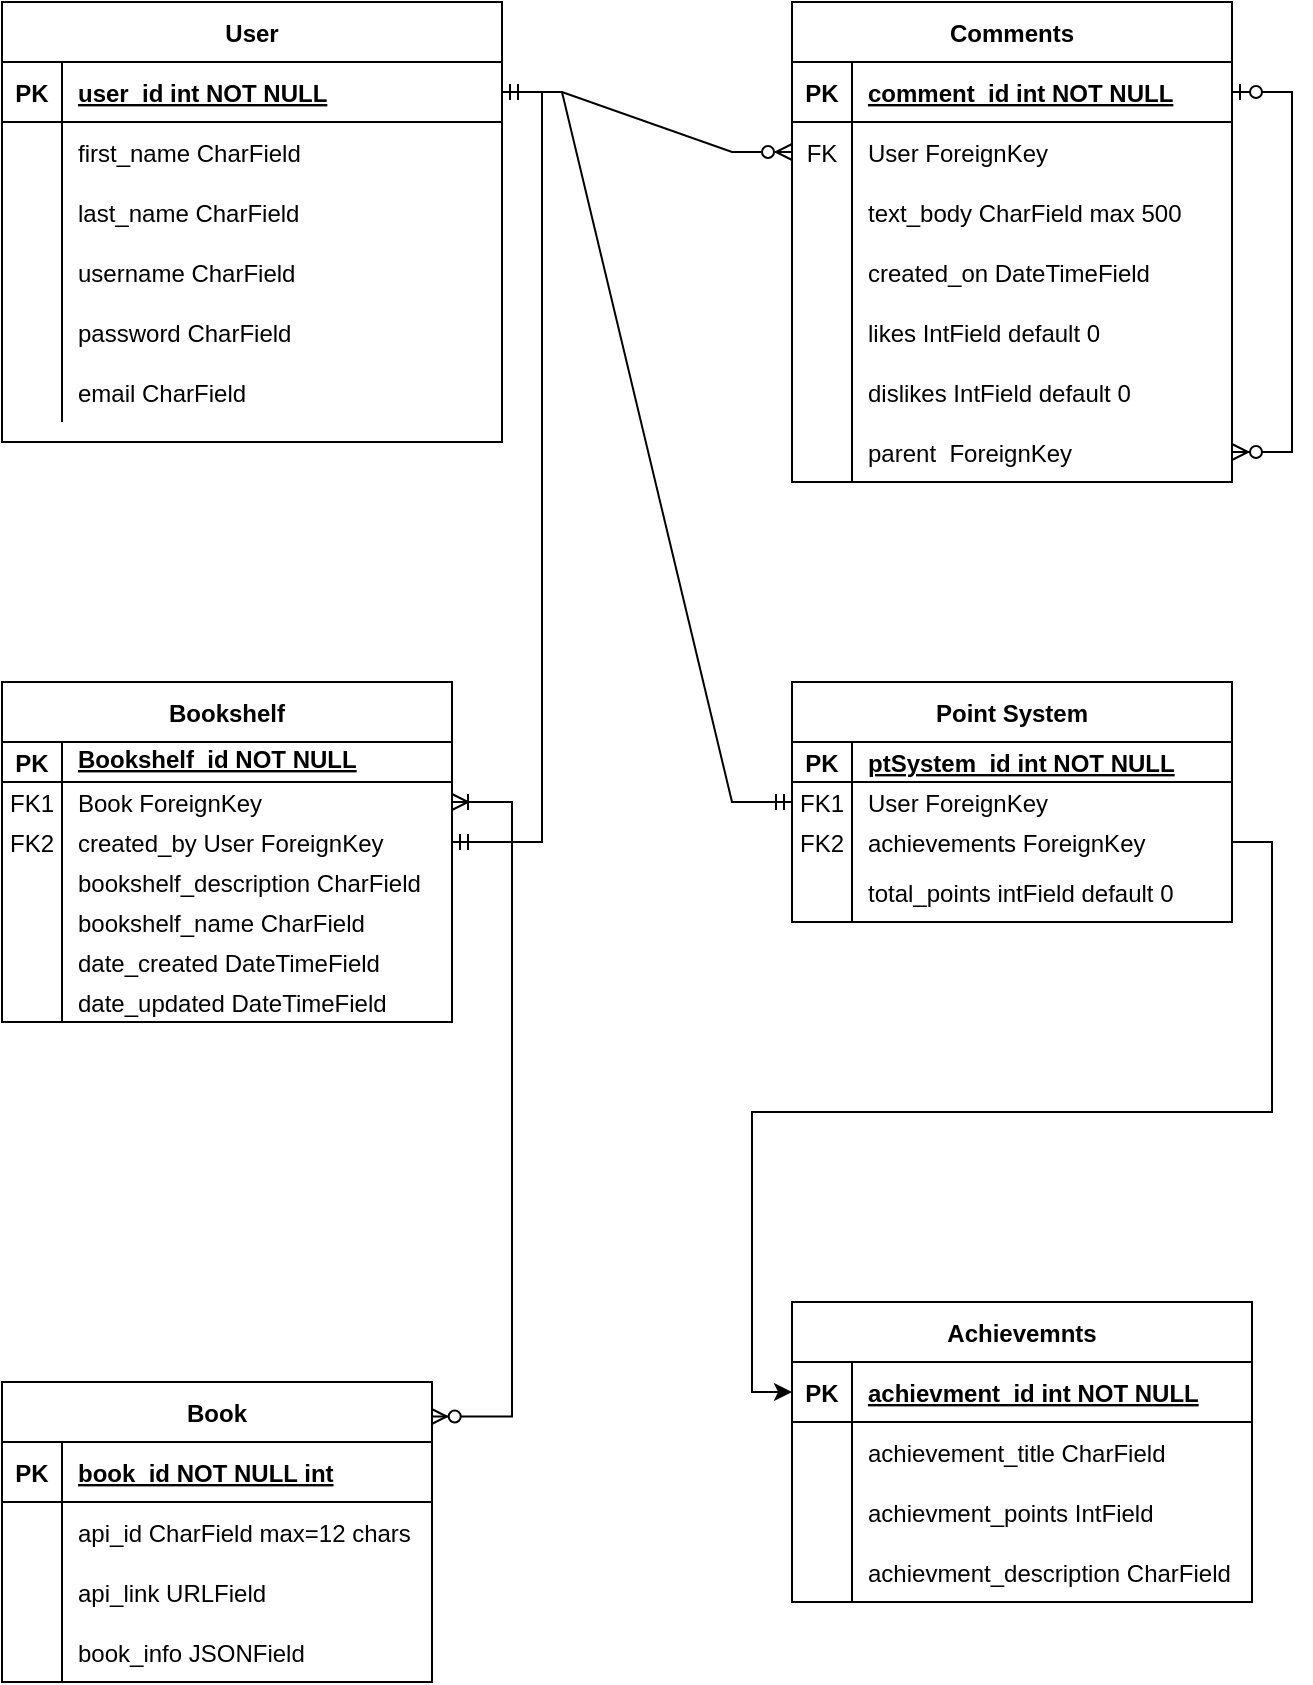 <mxfile version="20.7.4" type="device"><diagram id="R2lEEEUBdFMjLlhIrx00" name="Page-1"><mxGraphModel dx="1714" dy="556" grid="1" gridSize="10" guides="1" tooltips="1" connect="1" arrows="1" fold="1" page="1" pageScale="1" pageWidth="850" pageHeight="1100" math="0" shadow="0" extFonts="Permanent Marker^https://fonts.googleapis.com/css?family=Permanent+Marker"><root><mxCell id="0"/><mxCell id="1" parent="0"/><mxCell id="C-vyLk0tnHw3VtMMgP7b-23" value="User" style="shape=table;startSize=30;container=1;collapsible=1;childLayout=tableLayout;fixedRows=1;rowLines=0;fontStyle=1;align=center;resizeLast=1;" parent="1" vertex="1"><mxGeometry x="-805" y="90" width="250" height="220" as="geometry"/></mxCell><mxCell id="C-vyLk0tnHw3VtMMgP7b-24" value="" style="shape=partialRectangle;collapsible=0;dropTarget=0;pointerEvents=0;fillColor=none;points=[[0,0.5],[1,0.5]];portConstraint=eastwest;top=0;left=0;right=0;bottom=1;" parent="C-vyLk0tnHw3VtMMgP7b-23" vertex="1"><mxGeometry y="30" width="250" height="30" as="geometry"/></mxCell><mxCell id="C-vyLk0tnHw3VtMMgP7b-25" value="PK" style="shape=partialRectangle;overflow=hidden;connectable=0;fillColor=none;top=0;left=0;bottom=0;right=0;fontStyle=1;" parent="C-vyLk0tnHw3VtMMgP7b-24" vertex="1"><mxGeometry width="30" height="30" as="geometry"><mxRectangle width="30" height="30" as="alternateBounds"/></mxGeometry></mxCell><mxCell id="C-vyLk0tnHw3VtMMgP7b-26" value="user_id int NOT NULL " style="shape=partialRectangle;overflow=hidden;connectable=0;fillColor=none;top=0;left=0;bottom=0;right=0;align=left;spacingLeft=6;fontStyle=5;" parent="C-vyLk0tnHw3VtMMgP7b-24" vertex="1"><mxGeometry x="30" width="220" height="30" as="geometry"><mxRectangle width="220" height="30" as="alternateBounds"/></mxGeometry></mxCell><mxCell id="C-vyLk0tnHw3VtMMgP7b-27" value="" style="shape=partialRectangle;collapsible=0;dropTarget=0;pointerEvents=0;fillColor=none;points=[[0,0.5],[1,0.5]];portConstraint=eastwest;top=0;left=0;right=0;bottom=0;" parent="C-vyLk0tnHw3VtMMgP7b-23" vertex="1"><mxGeometry y="60" width="250" height="30" as="geometry"/></mxCell><mxCell id="C-vyLk0tnHw3VtMMgP7b-28" value="" style="shape=partialRectangle;overflow=hidden;connectable=0;fillColor=none;top=0;left=0;bottom=0;right=0;" parent="C-vyLk0tnHw3VtMMgP7b-27" vertex="1"><mxGeometry width="30" height="30" as="geometry"><mxRectangle width="30" height="30" as="alternateBounds"/></mxGeometry></mxCell><mxCell id="C-vyLk0tnHw3VtMMgP7b-29" value="first_name CharField" style="shape=partialRectangle;overflow=hidden;connectable=0;fillColor=none;top=0;left=0;bottom=0;right=0;align=left;spacingLeft=6;" parent="C-vyLk0tnHw3VtMMgP7b-27" vertex="1"><mxGeometry x="30" width="220" height="30" as="geometry"><mxRectangle width="220" height="30" as="alternateBounds"/></mxGeometry></mxCell><mxCell id="jmlw0fSqUx9e4_vPwjEw-1" value="" style="shape=partialRectangle;collapsible=0;dropTarget=0;pointerEvents=0;fillColor=none;points=[[0,0.5],[1,0.5]];portConstraint=eastwest;top=0;left=0;right=0;bottom=0;" parent="C-vyLk0tnHw3VtMMgP7b-23" vertex="1"><mxGeometry y="90" width="250" height="30" as="geometry"/></mxCell><mxCell id="jmlw0fSqUx9e4_vPwjEw-2" value="" style="shape=partialRectangle;overflow=hidden;connectable=0;fillColor=none;top=0;left=0;bottom=0;right=0;" parent="jmlw0fSqUx9e4_vPwjEw-1" vertex="1"><mxGeometry width="30" height="30" as="geometry"><mxRectangle width="30" height="30" as="alternateBounds"/></mxGeometry></mxCell><mxCell id="jmlw0fSqUx9e4_vPwjEw-3" value="last_name CharField" style="shape=partialRectangle;overflow=hidden;connectable=0;fillColor=none;top=0;left=0;bottom=0;right=0;align=left;spacingLeft=6;" parent="jmlw0fSqUx9e4_vPwjEw-1" vertex="1"><mxGeometry x="30" width="220" height="30" as="geometry"><mxRectangle width="220" height="30" as="alternateBounds"/></mxGeometry></mxCell><mxCell id="jmlw0fSqUx9e4_vPwjEw-4" value="" style="shape=partialRectangle;collapsible=0;dropTarget=0;pointerEvents=0;fillColor=none;points=[[0,0.5],[1,0.5]];portConstraint=eastwest;top=0;left=0;right=0;bottom=0;" parent="C-vyLk0tnHw3VtMMgP7b-23" vertex="1"><mxGeometry y="120" width="250" height="30" as="geometry"/></mxCell><mxCell id="jmlw0fSqUx9e4_vPwjEw-5" value="" style="shape=partialRectangle;overflow=hidden;connectable=0;fillColor=none;top=0;left=0;bottom=0;right=0;" parent="jmlw0fSqUx9e4_vPwjEw-4" vertex="1"><mxGeometry width="30" height="30" as="geometry"><mxRectangle width="30" height="30" as="alternateBounds"/></mxGeometry></mxCell><mxCell id="jmlw0fSqUx9e4_vPwjEw-6" value="username CharField" style="shape=partialRectangle;overflow=hidden;connectable=0;fillColor=none;top=0;left=0;bottom=0;right=0;align=left;spacingLeft=6;" parent="jmlw0fSqUx9e4_vPwjEw-4" vertex="1"><mxGeometry x="30" width="220" height="30" as="geometry"><mxRectangle width="220" height="30" as="alternateBounds"/></mxGeometry></mxCell><mxCell id="jmlw0fSqUx9e4_vPwjEw-7" value="" style="shape=partialRectangle;collapsible=0;dropTarget=0;pointerEvents=0;fillColor=none;points=[[0,0.5],[1,0.5]];portConstraint=eastwest;top=0;left=0;right=0;bottom=0;" parent="C-vyLk0tnHw3VtMMgP7b-23" vertex="1"><mxGeometry y="150" width="250" height="30" as="geometry"/></mxCell><mxCell id="jmlw0fSqUx9e4_vPwjEw-8" value="" style="shape=partialRectangle;overflow=hidden;connectable=0;fillColor=none;top=0;left=0;bottom=0;right=0;" parent="jmlw0fSqUx9e4_vPwjEw-7" vertex="1"><mxGeometry width="30" height="30" as="geometry"><mxRectangle width="30" height="30" as="alternateBounds"/></mxGeometry></mxCell><mxCell id="jmlw0fSqUx9e4_vPwjEw-9" value="password CharField" style="shape=partialRectangle;overflow=hidden;connectable=0;fillColor=none;top=0;left=0;bottom=0;right=0;align=left;spacingLeft=6;" parent="jmlw0fSqUx9e4_vPwjEw-7" vertex="1"><mxGeometry x="30" width="220" height="30" as="geometry"><mxRectangle width="220" height="30" as="alternateBounds"/></mxGeometry></mxCell><mxCell id="jmlw0fSqUx9e4_vPwjEw-10" value="" style="shape=partialRectangle;collapsible=0;dropTarget=0;pointerEvents=0;fillColor=none;points=[[0,0.5],[1,0.5]];portConstraint=eastwest;top=0;left=0;right=0;bottom=0;" parent="C-vyLk0tnHw3VtMMgP7b-23" vertex="1"><mxGeometry y="180" width="250" height="30" as="geometry"/></mxCell><mxCell id="jmlw0fSqUx9e4_vPwjEw-11" value="" style="shape=partialRectangle;overflow=hidden;connectable=0;fillColor=none;top=0;left=0;bottom=0;right=0;" parent="jmlw0fSqUx9e4_vPwjEw-10" vertex="1"><mxGeometry width="30" height="30" as="geometry"><mxRectangle width="30" height="30" as="alternateBounds"/></mxGeometry></mxCell><mxCell id="jmlw0fSqUx9e4_vPwjEw-12" value="email CharField" style="shape=partialRectangle;overflow=hidden;connectable=0;fillColor=none;top=0;left=0;bottom=0;right=0;align=left;spacingLeft=6;" parent="jmlw0fSqUx9e4_vPwjEw-10" vertex="1"><mxGeometry x="30" width="220" height="30" as="geometry"><mxRectangle width="220" height="30" as="alternateBounds"/></mxGeometry></mxCell><mxCell id="jmlw0fSqUx9e4_vPwjEw-35" value="Point System" style="shape=table;startSize=30;container=1;collapsible=1;childLayout=tableLayout;fixedRows=1;rowLines=0;fontStyle=1;align=center;resizeLast=1;" parent="1" vertex="1"><mxGeometry x="-410" y="430" width="220" height="120" as="geometry"/></mxCell><mxCell id="jmlw0fSqUx9e4_vPwjEw-36" value="" style="shape=tableRow;horizontal=0;startSize=0;swimlaneHead=0;swimlaneBody=0;fillColor=none;collapsible=0;dropTarget=0;points=[[0,0.5],[1,0.5]];portConstraint=eastwest;top=0;left=0;right=0;bottom=1;" parent="jmlw0fSqUx9e4_vPwjEw-35" vertex="1"><mxGeometry y="30" width="220" height="20" as="geometry"/></mxCell><mxCell id="jmlw0fSqUx9e4_vPwjEw-37" value="PK" style="shape=partialRectangle;connectable=0;fillColor=none;top=0;left=0;bottom=0;right=0;fontStyle=1;overflow=hidden;" parent="jmlw0fSqUx9e4_vPwjEw-36" vertex="1"><mxGeometry width="30" height="20" as="geometry"><mxRectangle width="30" height="20" as="alternateBounds"/></mxGeometry></mxCell><mxCell id="jmlw0fSqUx9e4_vPwjEw-38" value="ptSystem_id int NOT NULL" style="shape=partialRectangle;connectable=0;fillColor=none;top=0;left=0;bottom=0;right=0;align=left;spacingLeft=6;fontStyle=5;overflow=hidden;" parent="jmlw0fSqUx9e4_vPwjEw-36" vertex="1"><mxGeometry x="30" width="190" height="20" as="geometry"><mxRectangle width="190" height="20" as="alternateBounds"/></mxGeometry></mxCell><mxCell id="jmlw0fSqUx9e4_vPwjEw-39" value="" style="shape=tableRow;horizontal=0;startSize=0;swimlaneHead=0;swimlaneBody=0;fillColor=none;collapsible=0;dropTarget=0;points=[[0,0.5],[1,0.5]];portConstraint=eastwest;top=0;left=0;right=0;bottom=0;" parent="jmlw0fSqUx9e4_vPwjEw-35" vertex="1"><mxGeometry y="50" width="220" height="20" as="geometry"/></mxCell><mxCell id="jmlw0fSqUx9e4_vPwjEw-40" value="FK1" style="shape=partialRectangle;connectable=0;fillColor=none;top=0;left=0;bottom=0;right=0;editable=1;overflow=hidden;" parent="jmlw0fSqUx9e4_vPwjEw-39" vertex="1"><mxGeometry width="30" height="20" as="geometry"><mxRectangle width="30" height="20" as="alternateBounds"/></mxGeometry></mxCell><mxCell id="jmlw0fSqUx9e4_vPwjEw-41" value="User ForeignKey" style="shape=partialRectangle;connectable=0;fillColor=none;top=0;left=0;bottom=0;right=0;align=left;spacingLeft=6;overflow=hidden;" parent="jmlw0fSqUx9e4_vPwjEw-39" vertex="1"><mxGeometry x="30" width="190" height="20" as="geometry"><mxRectangle width="190" height="20" as="alternateBounds"/></mxGeometry></mxCell><mxCell id="jmlw0fSqUx9e4_vPwjEw-45" value="" style="shape=tableRow;horizontal=0;startSize=0;swimlaneHead=0;swimlaneBody=0;fillColor=none;collapsible=0;dropTarget=0;points=[[0,0.5],[1,0.5]];portConstraint=eastwest;top=0;left=0;right=0;bottom=0;" parent="jmlw0fSqUx9e4_vPwjEw-35" vertex="1"><mxGeometry y="70" width="220" height="20" as="geometry"/></mxCell><mxCell id="jmlw0fSqUx9e4_vPwjEw-46" value="FK2" style="shape=partialRectangle;connectable=0;fillColor=none;top=0;left=0;bottom=0;right=0;editable=1;overflow=hidden;" parent="jmlw0fSqUx9e4_vPwjEw-45" vertex="1"><mxGeometry width="30" height="20" as="geometry"><mxRectangle width="30" height="20" as="alternateBounds"/></mxGeometry></mxCell><mxCell id="jmlw0fSqUx9e4_vPwjEw-47" value="achievements ForeignKey" style="shape=partialRectangle;connectable=0;fillColor=none;top=0;left=0;bottom=0;right=0;align=left;spacingLeft=6;overflow=hidden;" parent="jmlw0fSqUx9e4_vPwjEw-45" vertex="1"><mxGeometry x="30" width="190" height="20" as="geometry"><mxRectangle width="190" height="20" as="alternateBounds"/></mxGeometry></mxCell><mxCell id="jmlw0fSqUx9e4_vPwjEw-42" value="" style="shape=tableRow;horizontal=0;startSize=0;swimlaneHead=0;swimlaneBody=0;fillColor=none;collapsible=0;dropTarget=0;points=[[0,0.5],[1,0.5]];portConstraint=eastwest;top=0;left=0;right=0;bottom=0;" parent="jmlw0fSqUx9e4_vPwjEw-35" vertex="1"><mxGeometry y="90" width="220" height="30" as="geometry"/></mxCell><mxCell id="jmlw0fSqUx9e4_vPwjEw-43" value="" style="shape=partialRectangle;connectable=0;fillColor=none;top=0;left=0;bottom=0;right=0;editable=1;overflow=hidden;" parent="jmlw0fSqUx9e4_vPwjEw-42" vertex="1"><mxGeometry width="30" height="30" as="geometry"><mxRectangle width="30" height="30" as="alternateBounds"/></mxGeometry></mxCell><mxCell id="jmlw0fSqUx9e4_vPwjEw-44" value="total_points intField default 0" style="shape=partialRectangle;connectable=0;fillColor=none;top=0;left=0;bottom=0;right=0;align=left;spacingLeft=6;overflow=hidden;" parent="jmlw0fSqUx9e4_vPwjEw-42" vertex="1"><mxGeometry x="30" width="190" height="30" as="geometry"><mxRectangle width="190" height="30" as="alternateBounds"/></mxGeometry></mxCell><mxCell id="jmlw0fSqUx9e4_vPwjEw-88" value="" style="edgeStyle=entityRelationEdgeStyle;fontSize=12;html=1;endArrow=ERmandOne;startArrow=ERmandOne;rounded=0;entryX=1;entryY=0.5;entryDx=0;entryDy=0;" parent="1" source="jmlw0fSqUx9e4_vPwjEw-39" target="C-vyLk0tnHw3VtMMgP7b-24" edge="1"><mxGeometry width="100" height="100" relative="1" as="geometry"><mxPoint x="-20" y="240" as="sourcePoint"/><mxPoint x="80" y="140" as="targetPoint"/></mxGeometry></mxCell><mxCell id="jmlw0fSqUx9e4_vPwjEw-109" style="edgeStyle=orthogonalEdgeStyle;rounded=0;orthogonalLoop=1;jettySize=auto;html=1;exitX=1;exitY=0.5;exitDx=0;exitDy=0;" parent="1" source="jmlw0fSqUx9e4_vPwjEw-45" target="jmlw0fSqUx9e4_vPwjEw-111" edge="1"><mxGeometry relative="1" as="geometry"><mxPoint x="500" y="495" as="targetPoint"/></mxGeometry></mxCell><mxCell id="jmlw0fSqUx9e4_vPwjEw-110" value="Achievemnts" style="shape=table;startSize=30;container=1;collapsible=1;childLayout=tableLayout;fixedRows=1;rowLines=0;fontStyle=1;align=center;resizeLast=1;" parent="1" vertex="1"><mxGeometry x="-410" y="740" width="230" height="150" as="geometry"/></mxCell><mxCell id="jmlw0fSqUx9e4_vPwjEw-111" value="" style="shape=tableRow;horizontal=0;startSize=0;swimlaneHead=0;swimlaneBody=0;fillColor=none;collapsible=0;dropTarget=0;points=[[0,0.5],[1,0.5]];portConstraint=eastwest;top=0;left=0;right=0;bottom=1;" parent="jmlw0fSqUx9e4_vPwjEw-110" vertex="1"><mxGeometry y="30" width="230" height="30" as="geometry"/></mxCell><mxCell id="jmlw0fSqUx9e4_vPwjEw-112" value="PK" style="shape=partialRectangle;connectable=0;fillColor=none;top=0;left=0;bottom=0;right=0;fontStyle=1;overflow=hidden;" parent="jmlw0fSqUx9e4_vPwjEw-111" vertex="1"><mxGeometry width="30" height="30" as="geometry"><mxRectangle width="30" height="30" as="alternateBounds"/></mxGeometry></mxCell><mxCell id="jmlw0fSqUx9e4_vPwjEw-113" value="achievment_id int NOT NULL" style="shape=partialRectangle;connectable=0;fillColor=none;top=0;left=0;bottom=0;right=0;align=left;spacingLeft=6;fontStyle=5;overflow=hidden;" parent="jmlw0fSqUx9e4_vPwjEw-111" vertex="1"><mxGeometry x="30" width="200" height="30" as="geometry"><mxRectangle width="200" height="30" as="alternateBounds"/></mxGeometry></mxCell><mxCell id="jmlw0fSqUx9e4_vPwjEw-114" value="" style="shape=tableRow;horizontal=0;startSize=0;swimlaneHead=0;swimlaneBody=0;fillColor=none;collapsible=0;dropTarget=0;points=[[0,0.5],[1,0.5]];portConstraint=eastwest;top=0;left=0;right=0;bottom=0;" parent="jmlw0fSqUx9e4_vPwjEw-110" vertex="1"><mxGeometry y="60" width="230" height="30" as="geometry"/></mxCell><mxCell id="jmlw0fSqUx9e4_vPwjEw-115" value="" style="shape=partialRectangle;connectable=0;fillColor=none;top=0;left=0;bottom=0;right=0;editable=1;overflow=hidden;" parent="jmlw0fSqUx9e4_vPwjEw-114" vertex="1"><mxGeometry width="30" height="30" as="geometry"><mxRectangle width="30" height="30" as="alternateBounds"/></mxGeometry></mxCell><mxCell id="jmlw0fSqUx9e4_vPwjEw-116" value="achievement_title CharField" style="shape=partialRectangle;connectable=0;fillColor=none;top=0;left=0;bottom=0;right=0;align=left;spacingLeft=6;overflow=hidden;" parent="jmlw0fSqUx9e4_vPwjEw-114" vertex="1"><mxGeometry x="30" width="200" height="30" as="geometry"><mxRectangle width="200" height="30" as="alternateBounds"/></mxGeometry></mxCell><mxCell id="jmlw0fSqUx9e4_vPwjEw-117" value="" style="shape=tableRow;horizontal=0;startSize=0;swimlaneHead=0;swimlaneBody=0;fillColor=none;collapsible=0;dropTarget=0;points=[[0,0.5],[1,0.5]];portConstraint=eastwest;top=0;left=0;right=0;bottom=0;" parent="jmlw0fSqUx9e4_vPwjEw-110" vertex="1"><mxGeometry y="90" width="230" height="30" as="geometry"/></mxCell><mxCell id="jmlw0fSqUx9e4_vPwjEw-118" value="" style="shape=partialRectangle;connectable=0;fillColor=none;top=0;left=0;bottom=0;right=0;editable=1;overflow=hidden;" parent="jmlw0fSqUx9e4_vPwjEw-117" vertex="1"><mxGeometry width="30" height="30" as="geometry"><mxRectangle width="30" height="30" as="alternateBounds"/></mxGeometry></mxCell><mxCell id="jmlw0fSqUx9e4_vPwjEw-119" value="achievment_points IntField" style="shape=partialRectangle;connectable=0;fillColor=none;top=0;left=0;bottom=0;right=0;align=left;spacingLeft=6;overflow=hidden;" parent="jmlw0fSqUx9e4_vPwjEw-117" vertex="1"><mxGeometry x="30" width="200" height="30" as="geometry"><mxRectangle width="200" height="30" as="alternateBounds"/></mxGeometry></mxCell><mxCell id="jmlw0fSqUx9e4_vPwjEw-120" value="" style="shape=tableRow;horizontal=0;startSize=0;swimlaneHead=0;swimlaneBody=0;fillColor=none;collapsible=0;dropTarget=0;points=[[0,0.5],[1,0.5]];portConstraint=eastwest;top=0;left=0;right=0;bottom=0;" parent="jmlw0fSqUx9e4_vPwjEw-110" vertex="1"><mxGeometry y="120" width="230" height="30" as="geometry"/></mxCell><mxCell id="jmlw0fSqUx9e4_vPwjEw-121" value="" style="shape=partialRectangle;connectable=0;fillColor=none;top=0;left=0;bottom=0;right=0;editable=1;overflow=hidden;" parent="jmlw0fSqUx9e4_vPwjEw-120" vertex="1"><mxGeometry width="30" height="30" as="geometry"><mxRectangle width="30" height="30" as="alternateBounds"/></mxGeometry></mxCell><mxCell id="jmlw0fSqUx9e4_vPwjEw-122" value="achievment_description CharField" style="shape=partialRectangle;connectable=0;fillColor=none;top=0;left=0;bottom=0;right=0;align=left;spacingLeft=6;overflow=hidden;" parent="jmlw0fSqUx9e4_vPwjEw-120" vertex="1"><mxGeometry x="30" width="200" height="30" as="geometry"><mxRectangle width="200" height="30" as="alternateBounds"/></mxGeometry></mxCell><mxCell id="jmlw0fSqUx9e4_vPwjEw-123" value="Comments" style="shape=table;startSize=30;container=1;collapsible=1;childLayout=tableLayout;fixedRows=1;rowLines=0;fontStyle=1;align=center;resizeLast=1;" parent="1" vertex="1"><mxGeometry x="-410" y="90" width="220" height="240" as="geometry"/></mxCell><mxCell id="jmlw0fSqUx9e4_vPwjEw-124" value="" style="shape=tableRow;horizontal=0;startSize=0;swimlaneHead=0;swimlaneBody=0;fillColor=none;collapsible=0;dropTarget=0;points=[[0,0.5],[1,0.5]];portConstraint=eastwest;top=0;left=0;right=0;bottom=1;" parent="jmlw0fSqUx9e4_vPwjEw-123" vertex="1"><mxGeometry y="30" width="220" height="30" as="geometry"/></mxCell><mxCell id="jmlw0fSqUx9e4_vPwjEw-125" value="PK" style="shape=partialRectangle;connectable=0;fillColor=none;top=0;left=0;bottom=0;right=0;fontStyle=1;overflow=hidden;" parent="jmlw0fSqUx9e4_vPwjEw-124" vertex="1"><mxGeometry width="30" height="30" as="geometry"><mxRectangle width="30" height="30" as="alternateBounds"/></mxGeometry></mxCell><mxCell id="jmlw0fSqUx9e4_vPwjEw-126" value="comment_id int NOT NULL" style="shape=partialRectangle;connectable=0;fillColor=none;top=0;left=0;bottom=0;right=0;align=left;spacingLeft=6;fontStyle=5;overflow=hidden;" parent="jmlw0fSqUx9e4_vPwjEw-124" vertex="1"><mxGeometry x="30" width="190" height="30" as="geometry"><mxRectangle width="190" height="30" as="alternateBounds"/></mxGeometry></mxCell><mxCell id="jmlw0fSqUx9e4_vPwjEw-127" value="" style="shape=tableRow;horizontal=0;startSize=0;swimlaneHead=0;swimlaneBody=0;fillColor=none;collapsible=0;dropTarget=0;points=[[0,0.5],[1,0.5]];portConstraint=eastwest;top=0;left=0;right=0;bottom=0;" parent="jmlw0fSqUx9e4_vPwjEw-123" vertex="1"><mxGeometry y="60" width="220" height="30" as="geometry"/></mxCell><mxCell id="jmlw0fSqUx9e4_vPwjEw-128" value="FK" style="shape=partialRectangle;connectable=0;fillColor=none;top=0;left=0;bottom=0;right=0;editable=1;overflow=hidden;" parent="jmlw0fSqUx9e4_vPwjEw-127" vertex="1"><mxGeometry width="30" height="30" as="geometry"><mxRectangle width="30" height="30" as="alternateBounds"/></mxGeometry></mxCell><mxCell id="jmlw0fSqUx9e4_vPwjEw-129" value="User ForeignKey" style="shape=partialRectangle;connectable=0;fillColor=none;top=0;left=0;bottom=0;right=0;align=left;spacingLeft=6;overflow=hidden;" parent="jmlw0fSqUx9e4_vPwjEw-127" vertex="1"><mxGeometry x="30" width="190" height="30" as="geometry"><mxRectangle width="190" height="30" as="alternateBounds"/></mxGeometry></mxCell><mxCell id="jmlw0fSqUx9e4_vPwjEw-130" value="" style="shape=tableRow;horizontal=0;startSize=0;swimlaneHead=0;swimlaneBody=0;fillColor=none;collapsible=0;dropTarget=0;points=[[0,0.5],[1,0.5]];portConstraint=eastwest;top=0;left=0;right=0;bottom=0;" parent="jmlw0fSqUx9e4_vPwjEw-123" vertex="1"><mxGeometry y="90" width="220" height="30" as="geometry"/></mxCell><mxCell id="jmlw0fSqUx9e4_vPwjEw-131" value="" style="shape=partialRectangle;connectable=0;fillColor=none;top=0;left=0;bottom=0;right=0;editable=1;overflow=hidden;" parent="jmlw0fSqUx9e4_vPwjEw-130" vertex="1"><mxGeometry width="30" height="30" as="geometry"><mxRectangle width="30" height="30" as="alternateBounds"/></mxGeometry></mxCell><mxCell id="jmlw0fSqUx9e4_vPwjEw-132" value="text_body CharField max 500" style="shape=partialRectangle;connectable=0;fillColor=none;top=0;left=0;bottom=0;right=0;align=left;spacingLeft=6;overflow=hidden;" parent="jmlw0fSqUx9e4_vPwjEw-130" vertex="1"><mxGeometry x="30" width="190" height="30" as="geometry"><mxRectangle width="190" height="30" as="alternateBounds"/></mxGeometry></mxCell><mxCell id="-P7sZDSNs8YJVERH_hEU-35" value="" style="shape=tableRow;horizontal=0;startSize=0;swimlaneHead=0;swimlaneBody=0;fillColor=none;collapsible=0;dropTarget=0;points=[[0,0.5],[1,0.5]];portConstraint=eastwest;top=0;left=0;right=0;bottom=0;" parent="jmlw0fSqUx9e4_vPwjEw-123" vertex="1"><mxGeometry y="120" width="220" height="30" as="geometry"/></mxCell><mxCell id="-P7sZDSNs8YJVERH_hEU-36" value="" style="shape=partialRectangle;connectable=0;fillColor=none;top=0;left=0;bottom=0;right=0;editable=1;overflow=hidden;" parent="-P7sZDSNs8YJVERH_hEU-35" vertex="1"><mxGeometry width="30" height="30" as="geometry"><mxRectangle width="30" height="30" as="alternateBounds"/></mxGeometry></mxCell><mxCell id="-P7sZDSNs8YJVERH_hEU-37" value="created_on DateTimeField" style="shape=partialRectangle;connectable=0;fillColor=none;top=0;left=0;bottom=0;right=0;align=left;spacingLeft=6;overflow=hidden;" parent="-P7sZDSNs8YJVERH_hEU-35" vertex="1"><mxGeometry x="30" width="190" height="30" as="geometry"><mxRectangle width="190" height="30" as="alternateBounds"/></mxGeometry></mxCell><mxCell id="jmlw0fSqUx9e4_vPwjEw-133" value="" style="shape=tableRow;horizontal=0;startSize=0;swimlaneHead=0;swimlaneBody=0;fillColor=none;collapsible=0;dropTarget=0;points=[[0,0.5],[1,0.5]];portConstraint=eastwest;top=0;left=0;right=0;bottom=0;" parent="jmlw0fSqUx9e4_vPwjEw-123" vertex="1"><mxGeometry y="150" width="220" height="30" as="geometry"/></mxCell><mxCell id="jmlw0fSqUx9e4_vPwjEw-134" value="" style="shape=partialRectangle;connectable=0;fillColor=none;top=0;left=0;bottom=0;right=0;editable=1;overflow=hidden;" parent="jmlw0fSqUx9e4_vPwjEw-133" vertex="1"><mxGeometry width="30" height="30" as="geometry"><mxRectangle width="30" height="30" as="alternateBounds"/></mxGeometry></mxCell><mxCell id="jmlw0fSqUx9e4_vPwjEw-135" value="likes IntField default 0" style="shape=partialRectangle;connectable=0;fillColor=none;top=0;left=0;bottom=0;right=0;align=left;spacingLeft=6;overflow=hidden;" parent="jmlw0fSqUx9e4_vPwjEw-133" vertex="1"><mxGeometry x="30" width="190" height="30" as="geometry"><mxRectangle width="190" height="30" as="alternateBounds"/></mxGeometry></mxCell><mxCell id="jmlw0fSqUx9e4_vPwjEw-136" value="" style="shape=tableRow;horizontal=0;startSize=0;swimlaneHead=0;swimlaneBody=0;fillColor=none;collapsible=0;dropTarget=0;points=[[0,0.5],[1,0.5]];portConstraint=eastwest;top=0;left=0;right=0;bottom=0;" parent="jmlw0fSqUx9e4_vPwjEw-123" vertex="1"><mxGeometry y="180" width="220" height="30" as="geometry"/></mxCell><mxCell id="jmlw0fSqUx9e4_vPwjEw-137" value="" style="shape=partialRectangle;connectable=0;fillColor=none;top=0;left=0;bottom=0;right=0;editable=1;overflow=hidden;" parent="jmlw0fSqUx9e4_vPwjEw-136" vertex="1"><mxGeometry width="30" height="30" as="geometry"><mxRectangle width="30" height="30" as="alternateBounds"/></mxGeometry></mxCell><mxCell id="jmlw0fSqUx9e4_vPwjEw-138" value="dislikes IntField default 0" style="shape=partialRectangle;connectable=0;fillColor=none;top=0;left=0;bottom=0;right=0;align=left;spacingLeft=6;overflow=hidden;" parent="jmlw0fSqUx9e4_vPwjEw-136" vertex="1"><mxGeometry x="30" width="190" height="30" as="geometry"><mxRectangle width="190" height="30" as="alternateBounds"/></mxGeometry></mxCell><mxCell id="-P7sZDSNs8YJVERH_hEU-38" value="" style="shape=tableRow;horizontal=0;startSize=0;swimlaneHead=0;swimlaneBody=0;fillColor=none;collapsible=0;dropTarget=0;points=[[0,0.5],[1,0.5]];portConstraint=eastwest;top=0;left=0;right=0;bottom=0;" parent="jmlw0fSqUx9e4_vPwjEw-123" vertex="1"><mxGeometry y="210" width="220" height="30" as="geometry"/></mxCell><mxCell id="-P7sZDSNs8YJVERH_hEU-39" value="" style="shape=partialRectangle;connectable=0;fillColor=none;top=0;left=0;bottom=0;right=0;editable=1;overflow=hidden;" parent="-P7sZDSNs8YJVERH_hEU-38" vertex="1"><mxGeometry width="30" height="30" as="geometry"><mxRectangle width="30" height="30" as="alternateBounds"/></mxGeometry></mxCell><mxCell id="-P7sZDSNs8YJVERH_hEU-40" value="parent  ForeignKey" style="shape=partialRectangle;connectable=0;fillColor=none;top=0;left=0;bottom=0;right=0;align=left;spacingLeft=6;overflow=hidden;" parent="-P7sZDSNs8YJVERH_hEU-38" vertex="1"><mxGeometry x="30" width="190" height="30" as="geometry"><mxRectangle width="190" height="30" as="alternateBounds"/></mxGeometry></mxCell><mxCell id="jmlw0fSqUx9e4_vPwjEw-156" value="" style="edgeStyle=entityRelationEdgeStyle;fontSize=12;html=1;endArrow=ERzeroToMany;startArrow=ERzeroToOne;rounded=0;" parent="jmlw0fSqUx9e4_vPwjEw-123" source="jmlw0fSqUx9e4_vPwjEw-124" target="-P7sZDSNs8YJVERH_hEU-38" edge="1"><mxGeometry width="100" height="100" relative="1" as="geometry"><mxPoint x="450" y="140" as="sourcePoint"/><mxPoint x="420" y="125" as="targetPoint"/></mxGeometry></mxCell><mxCell id="-P7sZDSNs8YJVERH_hEU-1" value="Bookshelf" style="shape=table;startSize=30;container=1;collapsible=1;childLayout=tableLayout;fixedRows=1;rowLines=0;fontStyle=1;align=center;resizeLast=1;" parent="1" vertex="1"><mxGeometry x="-805" y="430" width="225" height="170" as="geometry"/></mxCell><mxCell id="-P7sZDSNs8YJVERH_hEU-2" value="" style="shape=tableRow;horizontal=0;startSize=0;swimlaneHead=0;swimlaneBody=0;fillColor=none;collapsible=0;dropTarget=0;points=[[0,0.5],[1,0.5]];portConstraint=eastwest;top=0;left=0;right=0;bottom=1;" parent="-P7sZDSNs8YJVERH_hEU-1" vertex="1"><mxGeometry y="30" width="225" height="20" as="geometry"/></mxCell><mxCell id="-P7sZDSNs8YJVERH_hEU-3" value="PK" style="shape=partialRectangle;connectable=0;fillColor=none;top=0;left=0;bottom=0;right=0;fontStyle=1;overflow=hidden;" parent="-P7sZDSNs8YJVERH_hEU-2" vertex="1"><mxGeometry width="30" height="20" as="geometry"><mxRectangle width="30" height="20" as="alternateBounds"/></mxGeometry></mxCell><mxCell id="-P7sZDSNs8YJVERH_hEU-4" value="Bookshelf_id NOT NULL&#10;" style="shape=partialRectangle;connectable=0;fillColor=none;top=0;left=0;bottom=0;right=0;align=left;spacingLeft=6;fontStyle=5;overflow=hidden;" parent="-P7sZDSNs8YJVERH_hEU-2" vertex="1"><mxGeometry x="30" width="195" height="20" as="geometry"><mxRectangle width="195" height="20" as="alternateBounds"/></mxGeometry></mxCell><mxCell id="-P7sZDSNs8YJVERH_hEU-5" value="" style="shape=tableRow;horizontal=0;startSize=0;swimlaneHead=0;swimlaneBody=0;fillColor=none;collapsible=0;dropTarget=0;points=[[0,0.5],[1,0.5]];portConstraint=eastwest;top=0;left=0;right=0;bottom=0;" parent="-P7sZDSNs8YJVERH_hEU-1" vertex="1"><mxGeometry y="50" width="225" height="20" as="geometry"/></mxCell><mxCell id="-P7sZDSNs8YJVERH_hEU-6" value="FK1" style="shape=partialRectangle;connectable=0;fillColor=none;top=0;left=0;bottom=0;right=0;editable=1;overflow=hidden;" parent="-P7sZDSNs8YJVERH_hEU-5" vertex="1"><mxGeometry width="30" height="20" as="geometry"><mxRectangle width="30" height="20" as="alternateBounds"/></mxGeometry></mxCell><mxCell id="-P7sZDSNs8YJVERH_hEU-7" value="Book ForeignKey" style="shape=partialRectangle;connectable=0;fillColor=none;top=0;left=0;bottom=0;right=0;align=left;spacingLeft=6;overflow=hidden;" parent="-P7sZDSNs8YJVERH_hEU-5" vertex="1"><mxGeometry x="30" width="195" height="20" as="geometry"><mxRectangle width="195" height="20" as="alternateBounds"/></mxGeometry></mxCell><mxCell id="-P7sZDSNs8YJVERH_hEU-8" value="" style="shape=tableRow;horizontal=0;startSize=0;swimlaneHead=0;swimlaneBody=0;fillColor=none;collapsible=0;dropTarget=0;points=[[0,0.5],[1,0.5]];portConstraint=eastwest;top=0;left=0;right=0;bottom=0;" parent="-P7sZDSNs8YJVERH_hEU-1" vertex="1"><mxGeometry y="70" width="225" height="20" as="geometry"/></mxCell><mxCell id="-P7sZDSNs8YJVERH_hEU-9" value="FK2" style="shape=partialRectangle;connectable=0;fillColor=none;top=0;left=0;bottom=0;right=0;editable=1;overflow=hidden;" parent="-P7sZDSNs8YJVERH_hEU-8" vertex="1"><mxGeometry width="30" height="20" as="geometry"><mxRectangle width="30" height="20" as="alternateBounds"/></mxGeometry></mxCell><mxCell id="-P7sZDSNs8YJVERH_hEU-10" value="created_by User ForeignKey" style="shape=partialRectangle;connectable=0;fillColor=none;top=0;left=0;bottom=0;right=0;align=left;spacingLeft=6;overflow=hidden;" parent="-P7sZDSNs8YJVERH_hEU-8" vertex="1"><mxGeometry x="30" width="195" height="20" as="geometry"><mxRectangle width="195" height="20" as="alternateBounds"/></mxGeometry></mxCell><mxCell id="-P7sZDSNs8YJVERH_hEU-11" value="" style="shape=tableRow;horizontal=0;startSize=0;swimlaneHead=0;swimlaneBody=0;fillColor=none;collapsible=0;dropTarget=0;points=[[0,0.5],[1,0.5]];portConstraint=eastwest;top=0;left=0;right=0;bottom=0;" parent="-P7sZDSNs8YJVERH_hEU-1" vertex="1"><mxGeometry y="90" width="225" height="20" as="geometry"/></mxCell><mxCell id="-P7sZDSNs8YJVERH_hEU-12" value="" style="shape=partialRectangle;connectable=0;fillColor=none;top=0;left=0;bottom=0;right=0;editable=1;overflow=hidden;" parent="-P7sZDSNs8YJVERH_hEU-11" vertex="1"><mxGeometry width="30" height="20" as="geometry"><mxRectangle width="30" height="20" as="alternateBounds"/></mxGeometry></mxCell><mxCell id="-P7sZDSNs8YJVERH_hEU-13" value="bookshelf_description CharField" style="shape=partialRectangle;connectable=0;fillColor=none;top=0;left=0;bottom=0;right=0;align=left;spacingLeft=6;overflow=hidden;" parent="-P7sZDSNs8YJVERH_hEU-11" vertex="1"><mxGeometry x="30" width="195" height="20" as="geometry"><mxRectangle width="195" height="20" as="alternateBounds"/></mxGeometry></mxCell><mxCell id="-P7sZDSNs8YJVERH_hEU-44" value="" style="shape=tableRow;horizontal=0;startSize=0;swimlaneHead=0;swimlaneBody=0;fillColor=none;collapsible=0;dropTarget=0;points=[[0,0.5],[1,0.5]];portConstraint=eastwest;top=0;left=0;right=0;bottom=0;" parent="-P7sZDSNs8YJVERH_hEU-1" vertex="1"><mxGeometry y="110" width="225" height="20" as="geometry"/></mxCell><mxCell id="-P7sZDSNs8YJVERH_hEU-45" value="" style="shape=partialRectangle;connectable=0;fillColor=none;top=0;left=0;bottom=0;right=0;editable=1;overflow=hidden;" parent="-P7sZDSNs8YJVERH_hEU-44" vertex="1"><mxGeometry width="30" height="20" as="geometry"><mxRectangle width="30" height="20" as="alternateBounds"/></mxGeometry></mxCell><mxCell id="-P7sZDSNs8YJVERH_hEU-46" value="bookshelf_name CharField" style="shape=partialRectangle;connectable=0;fillColor=none;top=0;left=0;bottom=0;right=0;align=left;spacingLeft=6;overflow=hidden;" parent="-P7sZDSNs8YJVERH_hEU-44" vertex="1"><mxGeometry x="30" width="195" height="20" as="geometry"><mxRectangle width="195" height="20" as="alternateBounds"/></mxGeometry></mxCell><mxCell id="-P7sZDSNs8YJVERH_hEU-47" value="" style="shape=tableRow;horizontal=0;startSize=0;swimlaneHead=0;swimlaneBody=0;fillColor=none;collapsible=0;dropTarget=0;points=[[0,0.5],[1,0.5]];portConstraint=eastwest;top=0;left=0;right=0;bottom=0;" parent="-P7sZDSNs8YJVERH_hEU-1" vertex="1"><mxGeometry y="130" width="225" height="20" as="geometry"/></mxCell><mxCell id="-P7sZDSNs8YJVERH_hEU-48" value="" style="shape=partialRectangle;connectable=0;fillColor=none;top=0;left=0;bottom=0;right=0;editable=1;overflow=hidden;" parent="-P7sZDSNs8YJVERH_hEU-47" vertex="1"><mxGeometry width="30" height="20" as="geometry"><mxRectangle width="30" height="20" as="alternateBounds"/></mxGeometry></mxCell><mxCell id="-P7sZDSNs8YJVERH_hEU-49" value="date_created DateTimeField" style="shape=partialRectangle;connectable=0;fillColor=none;top=0;left=0;bottom=0;right=0;align=left;spacingLeft=6;overflow=hidden;" parent="-P7sZDSNs8YJVERH_hEU-47" vertex="1"><mxGeometry x="30" width="195" height="20" as="geometry"><mxRectangle width="195" height="20" as="alternateBounds"/></mxGeometry></mxCell><mxCell id="-P7sZDSNs8YJVERH_hEU-50" value="" style="shape=tableRow;horizontal=0;startSize=0;swimlaneHead=0;swimlaneBody=0;fillColor=none;collapsible=0;dropTarget=0;points=[[0,0.5],[1,0.5]];portConstraint=eastwest;top=0;left=0;right=0;bottom=0;" parent="-P7sZDSNs8YJVERH_hEU-1" vertex="1"><mxGeometry y="150" width="225" height="20" as="geometry"/></mxCell><mxCell id="-P7sZDSNs8YJVERH_hEU-51" value="" style="shape=partialRectangle;connectable=0;fillColor=none;top=0;left=0;bottom=0;right=0;editable=1;overflow=hidden;" parent="-P7sZDSNs8YJVERH_hEU-50" vertex="1"><mxGeometry width="30" height="20" as="geometry"><mxRectangle width="30" height="20" as="alternateBounds"/></mxGeometry></mxCell><mxCell id="-P7sZDSNs8YJVERH_hEU-52" value="date_updated DateTimeField" style="shape=partialRectangle;connectable=0;fillColor=none;top=0;left=0;bottom=0;right=0;align=left;spacingLeft=6;overflow=hidden;" parent="-P7sZDSNs8YJVERH_hEU-50" vertex="1"><mxGeometry x="30" width="195" height="20" as="geometry"><mxRectangle width="195" height="20" as="alternateBounds"/></mxGeometry></mxCell><mxCell id="-P7sZDSNs8YJVERH_hEU-15" style="edgeStyle=orthogonalEdgeStyle;rounded=0;orthogonalLoop=1;jettySize=auto;html=1;exitX=1;exitY=0.5;exitDx=0;exitDy=0;endArrow=ERmandOne;endFill=0;" parent="1" source="C-vyLk0tnHw3VtMMgP7b-24" target="-P7sZDSNs8YJVERH_hEU-8" edge="1"><mxGeometry relative="1" as="geometry"/></mxCell><mxCell id="-P7sZDSNs8YJVERH_hEU-34" value="" style="edgeStyle=entityRelationEdgeStyle;fontSize=12;html=1;endArrow=ERoneToMany;startArrow=ERzeroToMany;rounded=0;exitX=0.997;exitY=0.115;exitDx=0;exitDy=0;exitPerimeter=0;" parent="1" source="-P7sZDSNs8YJVERH_hEU-53" target="-P7sZDSNs8YJVERH_hEU-5" edge="1"><mxGeometry width="100" height="100" relative="1" as="geometry"><mxPoint x="-570" y="800" as="sourcePoint"/><mxPoint x="-500" y="420" as="targetPoint"/></mxGeometry></mxCell><mxCell id="-P7sZDSNs8YJVERH_hEU-43" value="" style="edgeStyle=entityRelationEdgeStyle;fontSize=12;html=1;endArrow=ERzeroToMany;startArrow=ERmandOne;rounded=0;" parent="1" source="C-vyLk0tnHw3VtMMgP7b-24" target="jmlw0fSqUx9e4_vPwjEw-127" edge="1"><mxGeometry width="100" height="100" relative="1" as="geometry"><mxPoint x="-500" y="230" as="sourcePoint"/><mxPoint x="-400" y="130" as="targetPoint"/></mxGeometry></mxCell><mxCell id="-P7sZDSNs8YJVERH_hEU-53" value="Book" style="shape=table;startSize=30;container=1;collapsible=1;childLayout=tableLayout;fixedRows=1;rowLines=0;fontStyle=1;align=center;resizeLast=1;" parent="1" vertex="1"><mxGeometry x="-805" y="780" width="215" height="150" as="geometry"/></mxCell><mxCell id="-P7sZDSNs8YJVERH_hEU-54" value="" style="shape=tableRow;horizontal=0;startSize=0;swimlaneHead=0;swimlaneBody=0;fillColor=none;collapsible=0;dropTarget=0;points=[[0,0.5],[1,0.5]];portConstraint=eastwest;top=0;left=0;right=0;bottom=1;" parent="-P7sZDSNs8YJVERH_hEU-53" vertex="1"><mxGeometry y="30" width="215" height="30" as="geometry"/></mxCell><mxCell id="-P7sZDSNs8YJVERH_hEU-55" value="PK" style="shape=partialRectangle;connectable=0;fillColor=none;top=0;left=0;bottom=0;right=0;fontStyle=1;overflow=hidden;" parent="-P7sZDSNs8YJVERH_hEU-54" vertex="1"><mxGeometry width="30" height="30" as="geometry"><mxRectangle width="30" height="30" as="alternateBounds"/></mxGeometry></mxCell><mxCell id="-P7sZDSNs8YJVERH_hEU-56" value="book_id NOT NULL int" style="shape=partialRectangle;connectable=0;fillColor=none;top=0;left=0;bottom=0;right=0;align=left;spacingLeft=6;fontStyle=5;overflow=hidden;" parent="-P7sZDSNs8YJVERH_hEU-54" vertex="1"><mxGeometry x="30" width="185" height="30" as="geometry"><mxRectangle width="185" height="30" as="alternateBounds"/></mxGeometry></mxCell><mxCell id="-P7sZDSNs8YJVERH_hEU-57" value="" style="shape=tableRow;horizontal=0;startSize=0;swimlaneHead=0;swimlaneBody=0;fillColor=none;collapsible=0;dropTarget=0;points=[[0,0.5],[1,0.5]];portConstraint=eastwest;top=0;left=0;right=0;bottom=0;" parent="-P7sZDSNs8YJVERH_hEU-53" vertex="1"><mxGeometry y="60" width="215" height="30" as="geometry"/></mxCell><mxCell id="-P7sZDSNs8YJVERH_hEU-58" value="" style="shape=partialRectangle;connectable=0;fillColor=none;top=0;left=0;bottom=0;right=0;editable=1;overflow=hidden;" parent="-P7sZDSNs8YJVERH_hEU-57" vertex="1"><mxGeometry width="30" height="30" as="geometry"><mxRectangle width="30" height="30" as="alternateBounds"/></mxGeometry></mxCell><mxCell id="-P7sZDSNs8YJVERH_hEU-59" value="api_id CharField max=12 chars" style="shape=partialRectangle;connectable=0;fillColor=none;top=0;left=0;bottom=0;right=0;align=left;spacingLeft=6;overflow=hidden;" parent="-P7sZDSNs8YJVERH_hEU-57" vertex="1"><mxGeometry x="30" width="185" height="30" as="geometry"><mxRectangle width="185" height="30" as="alternateBounds"/></mxGeometry></mxCell><mxCell id="-P7sZDSNs8YJVERH_hEU-60" value="" style="shape=tableRow;horizontal=0;startSize=0;swimlaneHead=0;swimlaneBody=0;fillColor=none;collapsible=0;dropTarget=0;points=[[0,0.5],[1,0.5]];portConstraint=eastwest;top=0;left=0;right=0;bottom=0;" parent="-P7sZDSNs8YJVERH_hEU-53" vertex="1"><mxGeometry y="90" width="215" height="30" as="geometry"/></mxCell><mxCell id="-P7sZDSNs8YJVERH_hEU-61" value="" style="shape=partialRectangle;connectable=0;fillColor=none;top=0;left=0;bottom=0;right=0;editable=1;overflow=hidden;" parent="-P7sZDSNs8YJVERH_hEU-60" vertex="1"><mxGeometry width="30" height="30" as="geometry"><mxRectangle width="30" height="30" as="alternateBounds"/></mxGeometry></mxCell><mxCell id="-P7sZDSNs8YJVERH_hEU-62" value="api_link URLField" style="shape=partialRectangle;connectable=0;fillColor=none;top=0;left=0;bottom=0;right=0;align=left;spacingLeft=6;overflow=hidden;" parent="-P7sZDSNs8YJVERH_hEU-60" vertex="1"><mxGeometry x="30" width="185" height="30" as="geometry"><mxRectangle width="185" height="30" as="alternateBounds"/></mxGeometry></mxCell><mxCell id="-P7sZDSNs8YJVERH_hEU-63" value="" style="shape=tableRow;horizontal=0;startSize=0;swimlaneHead=0;swimlaneBody=0;fillColor=none;collapsible=0;dropTarget=0;points=[[0,0.5],[1,0.5]];portConstraint=eastwest;top=0;left=0;right=0;bottom=0;" parent="-P7sZDSNs8YJVERH_hEU-53" vertex="1"><mxGeometry y="120" width="215" height="30" as="geometry"/></mxCell><mxCell id="-P7sZDSNs8YJVERH_hEU-64" value="" style="shape=partialRectangle;connectable=0;fillColor=none;top=0;left=0;bottom=0;right=0;editable=1;overflow=hidden;" parent="-P7sZDSNs8YJVERH_hEU-63" vertex="1"><mxGeometry width="30" height="30" as="geometry"><mxRectangle width="30" height="30" as="alternateBounds"/></mxGeometry></mxCell><mxCell id="-P7sZDSNs8YJVERH_hEU-65" value="book_info JSONField" style="shape=partialRectangle;connectable=0;fillColor=none;top=0;left=0;bottom=0;right=0;align=left;spacingLeft=6;overflow=hidden;" parent="-P7sZDSNs8YJVERH_hEU-63" vertex="1"><mxGeometry x="30" width="185" height="30" as="geometry"><mxRectangle width="185" height="30" as="alternateBounds"/></mxGeometry></mxCell></root></mxGraphModel></diagram></mxfile>